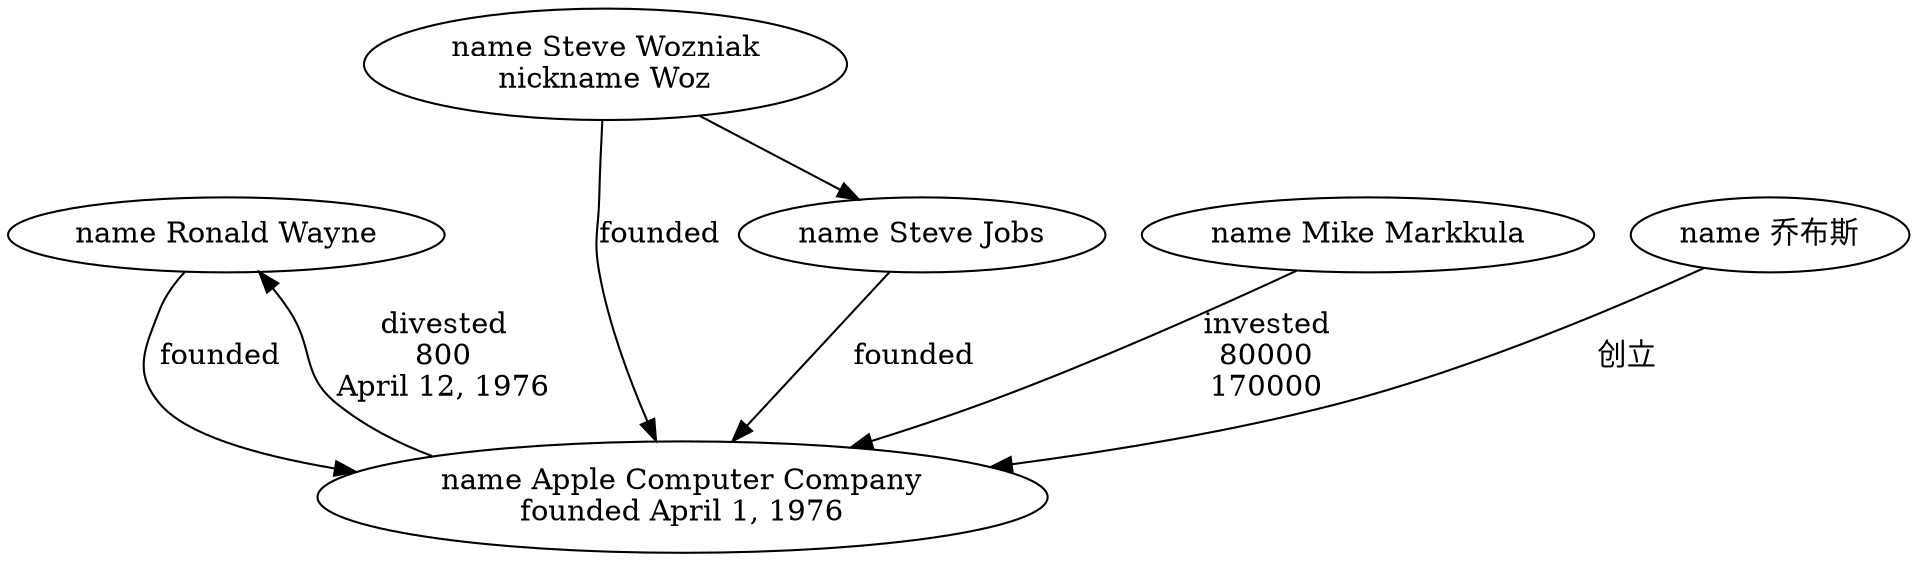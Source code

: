digraph {
	4 [label="name Ronald Wayne"]
	1 -> 4 [label="divested\n800\nApril 12, 1976"]
	4 -> 1 [label=founded]
	1 [label="name Apple Computer Company\nfounded April 1, 1976"]
	2 -> 1 [label=founded]
	3 -> 1 [label=founded]
	5 -> 1 [label="invested\n80000\n170000"]
	7 -> 1 [label="创立"]
	2 [label="name Steve Wozniak\nnickname Woz"]
	2 -> 3
	3 [label="name Steve Jobs"]
	5 [label="name Mike Markkula"]
	7 [label="name 乔布斯"]
}
